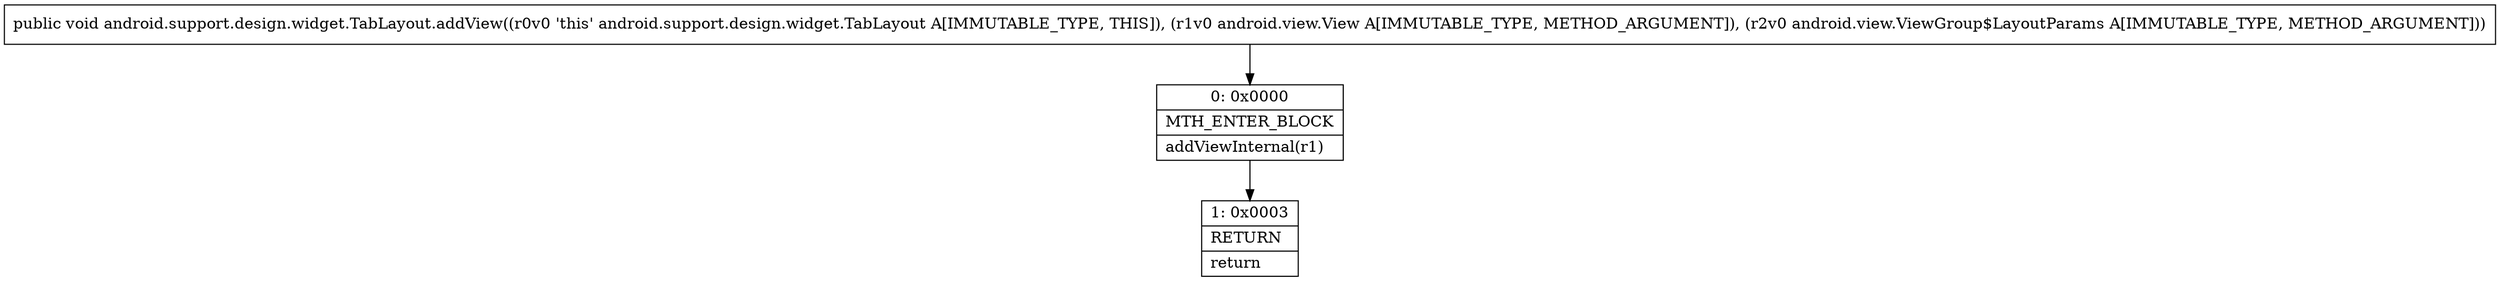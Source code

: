 digraph "CFG forandroid.support.design.widget.TabLayout.addView(Landroid\/view\/View;Landroid\/view\/ViewGroup$LayoutParams;)V" {
Node_0 [shape=record,label="{0\:\ 0x0000|MTH_ENTER_BLOCK\l|addViewInternal(r1)\l}"];
Node_1 [shape=record,label="{1\:\ 0x0003|RETURN\l|return\l}"];
MethodNode[shape=record,label="{public void android.support.design.widget.TabLayout.addView((r0v0 'this' android.support.design.widget.TabLayout A[IMMUTABLE_TYPE, THIS]), (r1v0 android.view.View A[IMMUTABLE_TYPE, METHOD_ARGUMENT]), (r2v0 android.view.ViewGroup$LayoutParams A[IMMUTABLE_TYPE, METHOD_ARGUMENT])) }"];
MethodNode -> Node_0;
Node_0 -> Node_1;
}


